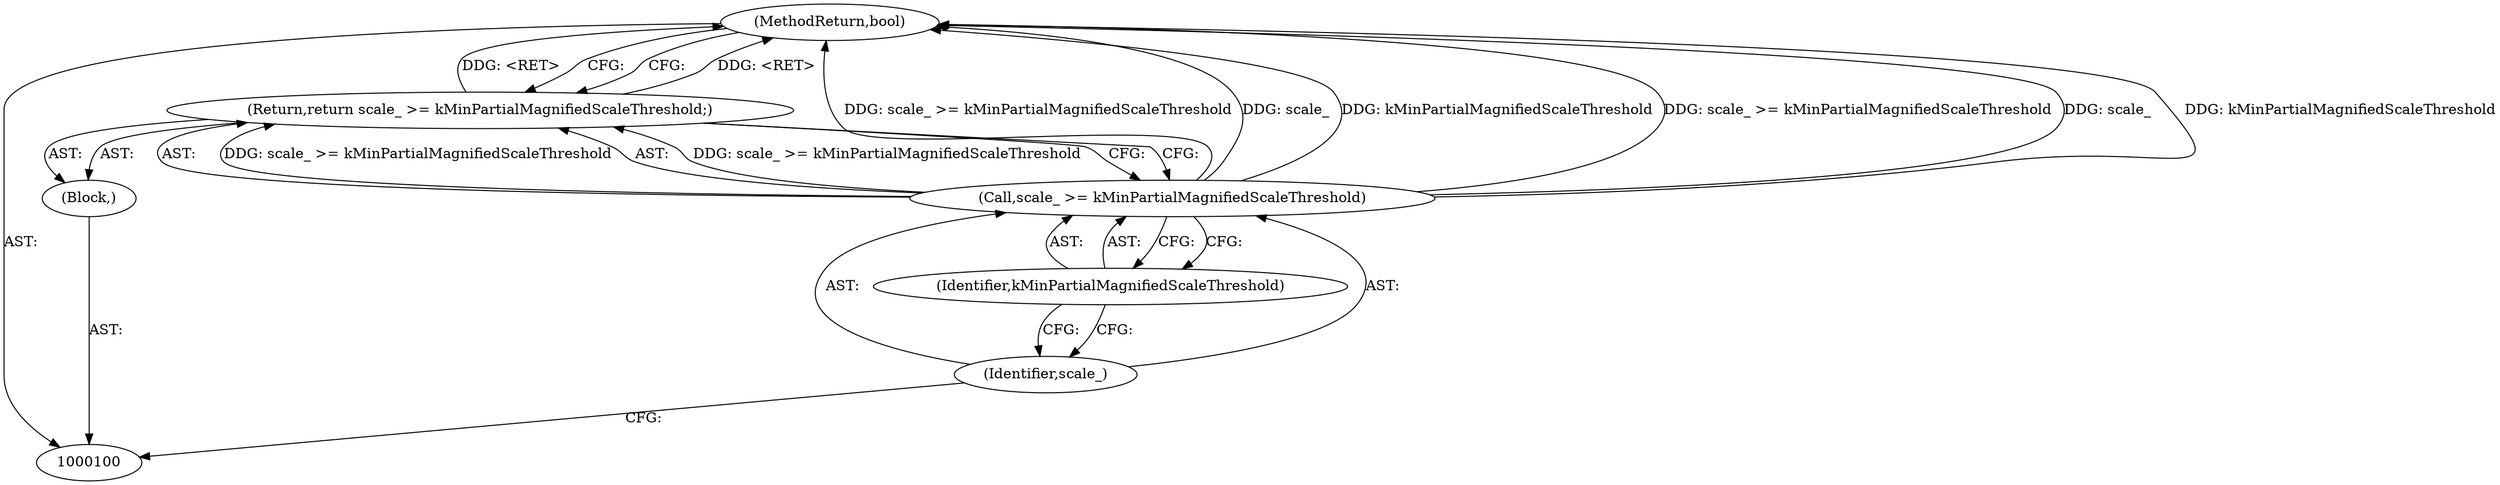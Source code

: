 digraph "1_Chrome_62b8b6e168a12263aab6b88dbef0b900cc37309f_7" {
"1000106" [label="(MethodReturn,bool)"];
"1000101" [label="(Block,)"];
"1000105" [label="(Identifier,kMinPartialMagnifiedScaleThreshold)"];
"1000102" [label="(Return,return scale_ >= kMinPartialMagnifiedScaleThreshold;)"];
"1000103" [label="(Call,scale_ >= kMinPartialMagnifiedScaleThreshold)"];
"1000104" [label="(Identifier,scale_)"];
"1000106" -> "1000100"  [label="AST: "];
"1000106" -> "1000102"  [label="CFG: "];
"1000103" -> "1000106"  [label="DDG: scale_ >= kMinPartialMagnifiedScaleThreshold"];
"1000103" -> "1000106"  [label="DDG: scale_"];
"1000103" -> "1000106"  [label="DDG: kMinPartialMagnifiedScaleThreshold"];
"1000102" -> "1000106"  [label="DDG: <RET>"];
"1000101" -> "1000100"  [label="AST: "];
"1000102" -> "1000101"  [label="AST: "];
"1000105" -> "1000103"  [label="AST: "];
"1000105" -> "1000104"  [label="CFG: "];
"1000103" -> "1000105"  [label="CFG: "];
"1000102" -> "1000101"  [label="AST: "];
"1000102" -> "1000103"  [label="CFG: "];
"1000103" -> "1000102"  [label="AST: "];
"1000106" -> "1000102"  [label="CFG: "];
"1000102" -> "1000106"  [label="DDG: <RET>"];
"1000103" -> "1000102"  [label="DDG: scale_ >= kMinPartialMagnifiedScaleThreshold"];
"1000103" -> "1000102"  [label="AST: "];
"1000103" -> "1000105"  [label="CFG: "];
"1000104" -> "1000103"  [label="AST: "];
"1000105" -> "1000103"  [label="AST: "];
"1000102" -> "1000103"  [label="CFG: "];
"1000103" -> "1000106"  [label="DDG: scale_ >= kMinPartialMagnifiedScaleThreshold"];
"1000103" -> "1000106"  [label="DDG: scale_"];
"1000103" -> "1000106"  [label="DDG: kMinPartialMagnifiedScaleThreshold"];
"1000103" -> "1000102"  [label="DDG: scale_ >= kMinPartialMagnifiedScaleThreshold"];
"1000104" -> "1000103"  [label="AST: "];
"1000104" -> "1000100"  [label="CFG: "];
"1000105" -> "1000104"  [label="CFG: "];
}
